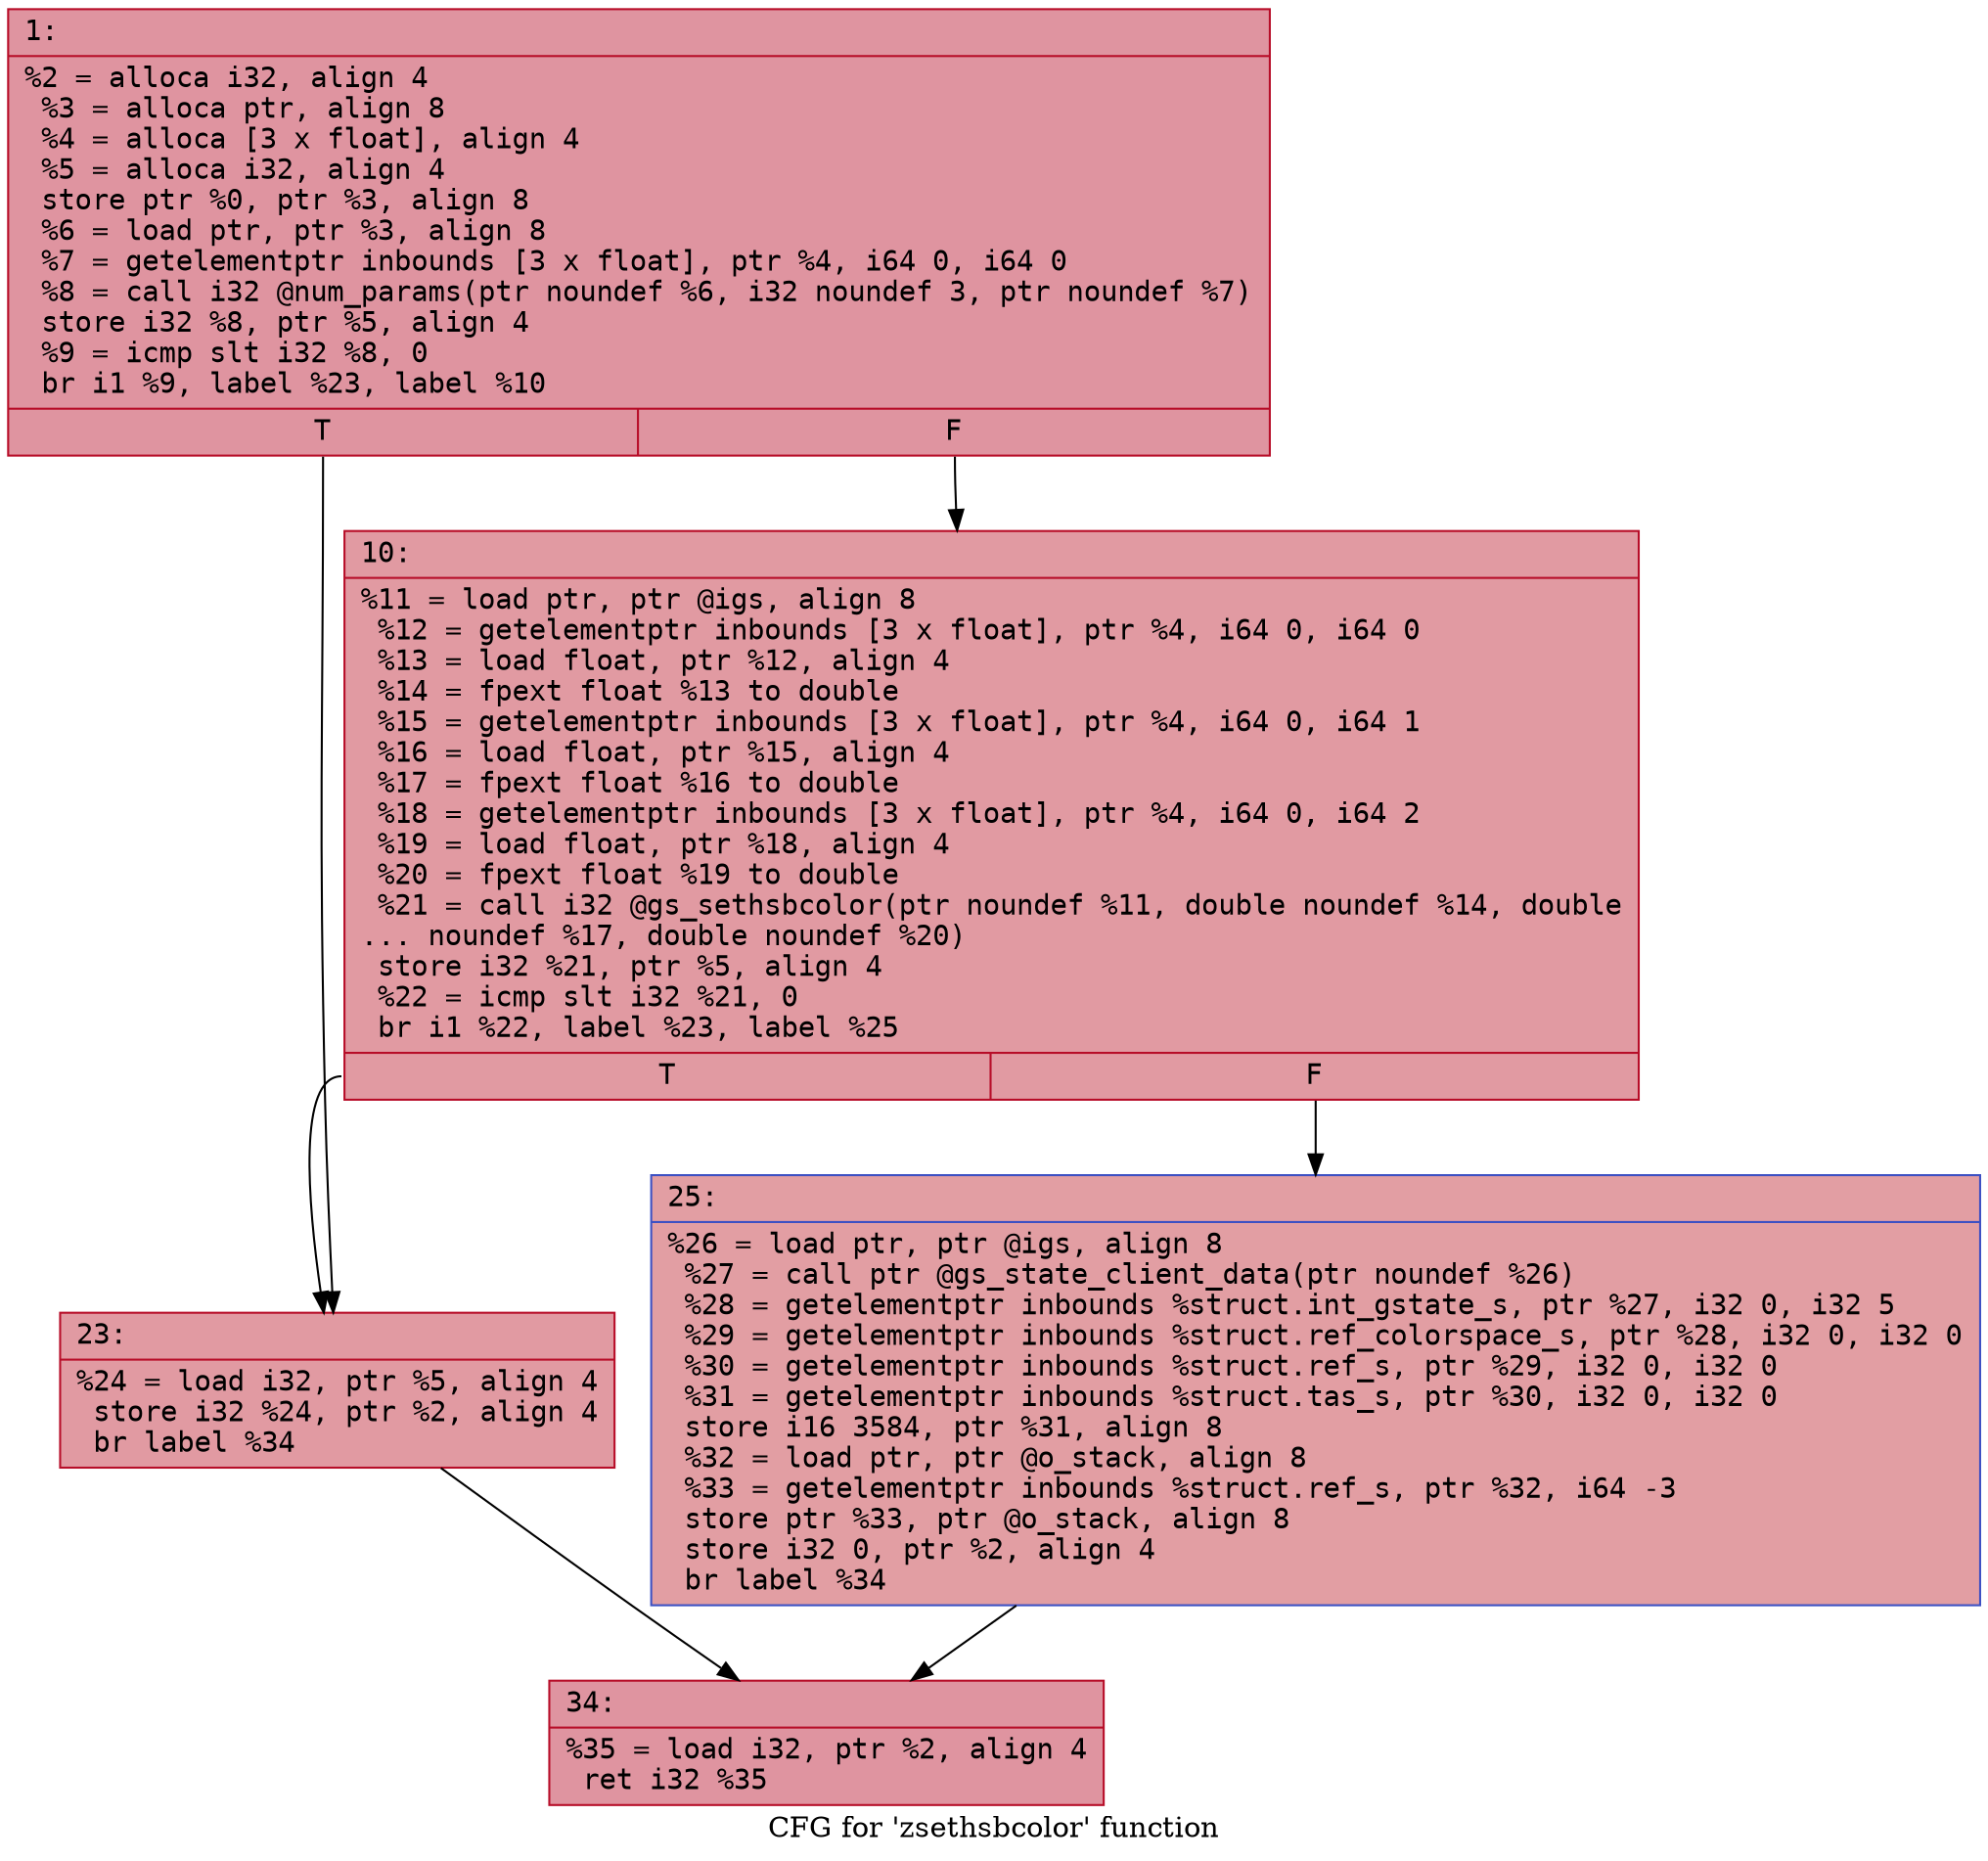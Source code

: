 digraph "CFG for 'zsethsbcolor' function" {
	label="CFG for 'zsethsbcolor' function";

	Node0x600001b6a170 [shape=record,color="#b70d28ff", style=filled, fillcolor="#b70d2870" fontname="Courier",label="{1:\l|  %2 = alloca i32, align 4\l  %3 = alloca ptr, align 8\l  %4 = alloca [3 x float], align 4\l  %5 = alloca i32, align 4\l  store ptr %0, ptr %3, align 8\l  %6 = load ptr, ptr %3, align 8\l  %7 = getelementptr inbounds [3 x float], ptr %4, i64 0, i64 0\l  %8 = call i32 @num_params(ptr noundef %6, i32 noundef 3, ptr noundef %7)\l  store i32 %8, ptr %5, align 4\l  %9 = icmp slt i32 %8, 0\l  br i1 %9, label %23, label %10\l|{<s0>T|<s1>F}}"];
	Node0x600001b6a170:s0 -> Node0x600001b6a210[tooltip="1 -> 23\nProbability 37.50%" ];
	Node0x600001b6a170:s1 -> Node0x600001b6a1c0[tooltip="1 -> 10\nProbability 62.50%" ];
	Node0x600001b6a1c0 [shape=record,color="#b70d28ff", style=filled, fillcolor="#bb1b2c70" fontname="Courier",label="{10:\l|  %11 = load ptr, ptr @igs, align 8\l  %12 = getelementptr inbounds [3 x float], ptr %4, i64 0, i64 0\l  %13 = load float, ptr %12, align 4\l  %14 = fpext float %13 to double\l  %15 = getelementptr inbounds [3 x float], ptr %4, i64 0, i64 1\l  %16 = load float, ptr %15, align 4\l  %17 = fpext float %16 to double\l  %18 = getelementptr inbounds [3 x float], ptr %4, i64 0, i64 2\l  %19 = load float, ptr %18, align 4\l  %20 = fpext float %19 to double\l  %21 = call i32 @gs_sethsbcolor(ptr noundef %11, double noundef %14, double\l... noundef %17, double noundef %20)\l  store i32 %21, ptr %5, align 4\l  %22 = icmp slt i32 %21, 0\l  br i1 %22, label %23, label %25\l|{<s0>T|<s1>F}}"];
	Node0x600001b6a1c0:s0 -> Node0x600001b6a210[tooltip="10 -> 23\nProbability 37.50%" ];
	Node0x600001b6a1c0:s1 -> Node0x600001b6a260[tooltip="10 -> 25\nProbability 62.50%" ];
	Node0x600001b6a210 [shape=record,color="#b70d28ff", style=filled, fillcolor="#bb1b2c70" fontname="Courier",label="{23:\l|  %24 = load i32, ptr %5, align 4\l  store i32 %24, ptr %2, align 4\l  br label %34\l}"];
	Node0x600001b6a210 -> Node0x600001b6a2b0[tooltip="23 -> 34\nProbability 100.00%" ];
	Node0x600001b6a260 [shape=record,color="#3d50c3ff", style=filled, fillcolor="#be242e70" fontname="Courier",label="{25:\l|  %26 = load ptr, ptr @igs, align 8\l  %27 = call ptr @gs_state_client_data(ptr noundef %26)\l  %28 = getelementptr inbounds %struct.int_gstate_s, ptr %27, i32 0, i32 5\l  %29 = getelementptr inbounds %struct.ref_colorspace_s, ptr %28, i32 0, i32 0\l  %30 = getelementptr inbounds %struct.ref_s, ptr %29, i32 0, i32 0\l  %31 = getelementptr inbounds %struct.tas_s, ptr %30, i32 0, i32 0\l  store i16 3584, ptr %31, align 8\l  %32 = load ptr, ptr @o_stack, align 8\l  %33 = getelementptr inbounds %struct.ref_s, ptr %32, i64 -3\l  store ptr %33, ptr @o_stack, align 8\l  store i32 0, ptr %2, align 4\l  br label %34\l}"];
	Node0x600001b6a260 -> Node0x600001b6a2b0[tooltip="25 -> 34\nProbability 100.00%" ];
	Node0x600001b6a2b0 [shape=record,color="#b70d28ff", style=filled, fillcolor="#b70d2870" fontname="Courier",label="{34:\l|  %35 = load i32, ptr %2, align 4\l  ret i32 %35\l}"];
}

